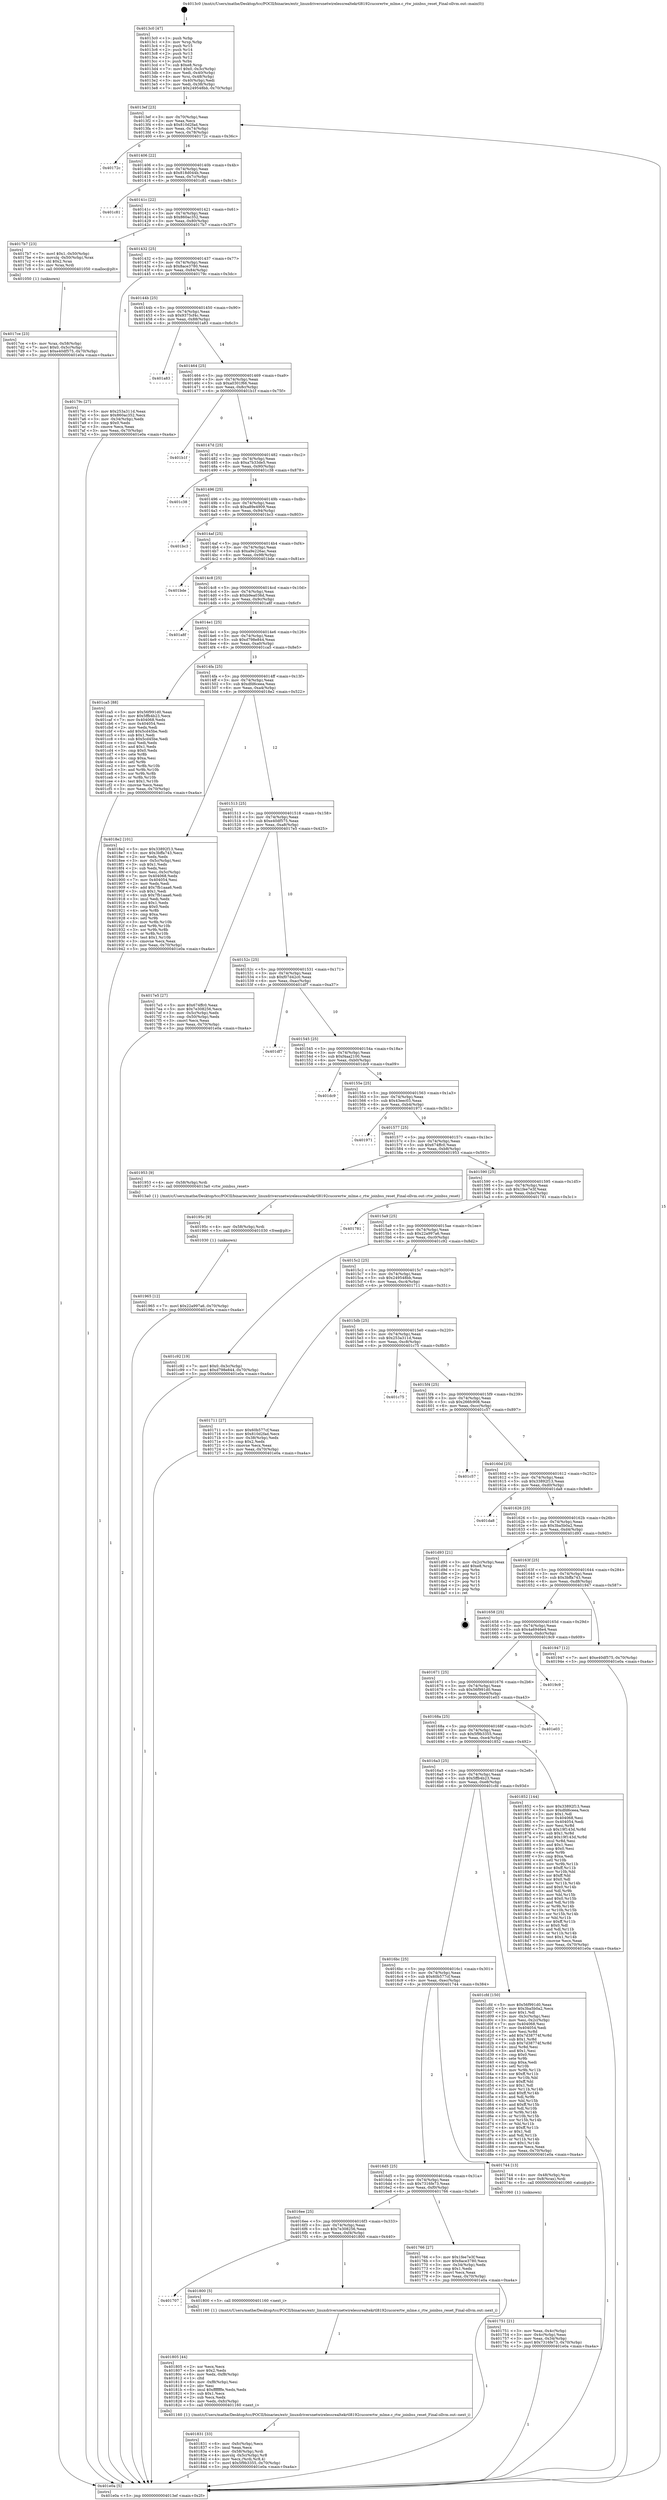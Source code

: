 digraph "0x4013c0" {
  label = "0x4013c0 (/mnt/c/Users/mathe/Desktop/tcc/POCII/binaries/extr_linuxdriversnetwirelessrealtekrtl8192cucorertw_mlme.c_rtw_joinbss_reset_Final-ollvm.out::main(0))"
  labelloc = "t"
  node[shape=record]

  Entry [label="",width=0.3,height=0.3,shape=circle,fillcolor=black,style=filled]
  "0x4013ef" [label="{
     0x4013ef [23]\l
     | [instrs]\l
     &nbsp;&nbsp;0x4013ef \<+3\>: mov -0x70(%rbp),%eax\l
     &nbsp;&nbsp;0x4013f2 \<+2\>: mov %eax,%ecx\l
     &nbsp;&nbsp;0x4013f4 \<+6\>: sub $0x810d2fad,%ecx\l
     &nbsp;&nbsp;0x4013fa \<+3\>: mov %eax,-0x74(%rbp)\l
     &nbsp;&nbsp;0x4013fd \<+3\>: mov %ecx,-0x78(%rbp)\l
     &nbsp;&nbsp;0x401400 \<+6\>: je 000000000040172c \<main+0x36c\>\l
  }"]
  "0x40172c" [label="{
     0x40172c\l
  }", style=dashed]
  "0x401406" [label="{
     0x401406 [22]\l
     | [instrs]\l
     &nbsp;&nbsp;0x401406 \<+5\>: jmp 000000000040140b \<main+0x4b\>\l
     &nbsp;&nbsp;0x40140b \<+3\>: mov -0x74(%rbp),%eax\l
     &nbsp;&nbsp;0x40140e \<+5\>: sub $0x818d044b,%eax\l
     &nbsp;&nbsp;0x401413 \<+3\>: mov %eax,-0x7c(%rbp)\l
     &nbsp;&nbsp;0x401416 \<+6\>: je 0000000000401c81 \<main+0x8c1\>\l
  }"]
  Exit [label="",width=0.3,height=0.3,shape=circle,fillcolor=black,style=filled,peripheries=2]
  "0x401c81" [label="{
     0x401c81\l
  }", style=dashed]
  "0x40141c" [label="{
     0x40141c [22]\l
     | [instrs]\l
     &nbsp;&nbsp;0x40141c \<+5\>: jmp 0000000000401421 \<main+0x61\>\l
     &nbsp;&nbsp;0x401421 \<+3\>: mov -0x74(%rbp),%eax\l
     &nbsp;&nbsp;0x401424 \<+5\>: sub $0x860ac352,%eax\l
     &nbsp;&nbsp;0x401429 \<+3\>: mov %eax,-0x80(%rbp)\l
     &nbsp;&nbsp;0x40142c \<+6\>: je 00000000004017b7 \<main+0x3f7\>\l
  }"]
  "0x401965" [label="{
     0x401965 [12]\l
     | [instrs]\l
     &nbsp;&nbsp;0x401965 \<+7\>: movl $0x22a997a6,-0x70(%rbp)\l
     &nbsp;&nbsp;0x40196c \<+5\>: jmp 0000000000401e0a \<main+0xa4a\>\l
  }"]
  "0x4017b7" [label="{
     0x4017b7 [23]\l
     | [instrs]\l
     &nbsp;&nbsp;0x4017b7 \<+7\>: movl $0x1,-0x50(%rbp)\l
     &nbsp;&nbsp;0x4017be \<+4\>: movslq -0x50(%rbp),%rax\l
     &nbsp;&nbsp;0x4017c2 \<+4\>: shl $0x2,%rax\l
     &nbsp;&nbsp;0x4017c6 \<+3\>: mov %rax,%rdi\l
     &nbsp;&nbsp;0x4017c9 \<+5\>: call 0000000000401050 \<malloc@plt\>\l
     | [calls]\l
     &nbsp;&nbsp;0x401050 \{1\} (unknown)\l
  }"]
  "0x401432" [label="{
     0x401432 [25]\l
     | [instrs]\l
     &nbsp;&nbsp;0x401432 \<+5\>: jmp 0000000000401437 \<main+0x77\>\l
     &nbsp;&nbsp;0x401437 \<+3\>: mov -0x74(%rbp),%eax\l
     &nbsp;&nbsp;0x40143a \<+5\>: sub $0x8ace3780,%eax\l
     &nbsp;&nbsp;0x40143f \<+6\>: mov %eax,-0x84(%rbp)\l
     &nbsp;&nbsp;0x401445 \<+6\>: je 000000000040179c \<main+0x3dc\>\l
  }"]
  "0x40195c" [label="{
     0x40195c [9]\l
     | [instrs]\l
     &nbsp;&nbsp;0x40195c \<+4\>: mov -0x58(%rbp),%rdi\l
     &nbsp;&nbsp;0x401960 \<+5\>: call 0000000000401030 \<free@plt\>\l
     | [calls]\l
     &nbsp;&nbsp;0x401030 \{1\} (unknown)\l
  }"]
  "0x40179c" [label="{
     0x40179c [27]\l
     | [instrs]\l
     &nbsp;&nbsp;0x40179c \<+5\>: mov $0x253a311d,%eax\l
     &nbsp;&nbsp;0x4017a1 \<+5\>: mov $0x860ac352,%ecx\l
     &nbsp;&nbsp;0x4017a6 \<+3\>: mov -0x34(%rbp),%edx\l
     &nbsp;&nbsp;0x4017a9 \<+3\>: cmp $0x0,%edx\l
     &nbsp;&nbsp;0x4017ac \<+3\>: cmove %ecx,%eax\l
     &nbsp;&nbsp;0x4017af \<+3\>: mov %eax,-0x70(%rbp)\l
     &nbsp;&nbsp;0x4017b2 \<+5\>: jmp 0000000000401e0a \<main+0xa4a\>\l
  }"]
  "0x40144b" [label="{
     0x40144b [25]\l
     | [instrs]\l
     &nbsp;&nbsp;0x40144b \<+5\>: jmp 0000000000401450 \<main+0x90\>\l
     &nbsp;&nbsp;0x401450 \<+3\>: mov -0x74(%rbp),%eax\l
     &nbsp;&nbsp;0x401453 \<+5\>: sub $0x9375cf4c,%eax\l
     &nbsp;&nbsp;0x401458 \<+6\>: mov %eax,-0x88(%rbp)\l
     &nbsp;&nbsp;0x40145e \<+6\>: je 0000000000401a83 \<main+0x6c3\>\l
  }"]
  "0x401831" [label="{
     0x401831 [33]\l
     | [instrs]\l
     &nbsp;&nbsp;0x401831 \<+6\>: mov -0xfc(%rbp),%ecx\l
     &nbsp;&nbsp;0x401837 \<+3\>: imul %eax,%ecx\l
     &nbsp;&nbsp;0x40183a \<+4\>: mov -0x58(%rbp),%rdi\l
     &nbsp;&nbsp;0x40183e \<+4\>: movslq -0x5c(%rbp),%r8\l
     &nbsp;&nbsp;0x401842 \<+4\>: mov %ecx,(%rdi,%r8,4)\l
     &nbsp;&nbsp;0x401846 \<+7\>: movl $0x5f9b3355,-0x70(%rbp)\l
     &nbsp;&nbsp;0x40184d \<+5\>: jmp 0000000000401e0a \<main+0xa4a\>\l
  }"]
  "0x401a83" [label="{
     0x401a83\l
  }", style=dashed]
  "0x401464" [label="{
     0x401464 [25]\l
     | [instrs]\l
     &nbsp;&nbsp;0x401464 \<+5\>: jmp 0000000000401469 \<main+0xa9\>\l
     &nbsp;&nbsp;0x401469 \<+3\>: mov -0x74(%rbp),%eax\l
     &nbsp;&nbsp;0x40146c \<+5\>: sub $0xa0301f66,%eax\l
     &nbsp;&nbsp;0x401471 \<+6\>: mov %eax,-0x8c(%rbp)\l
     &nbsp;&nbsp;0x401477 \<+6\>: je 0000000000401b1f \<main+0x75f\>\l
  }"]
  "0x401805" [label="{
     0x401805 [44]\l
     | [instrs]\l
     &nbsp;&nbsp;0x401805 \<+2\>: xor %ecx,%ecx\l
     &nbsp;&nbsp;0x401807 \<+5\>: mov $0x2,%edx\l
     &nbsp;&nbsp;0x40180c \<+6\>: mov %edx,-0xf8(%rbp)\l
     &nbsp;&nbsp;0x401812 \<+1\>: cltd\l
     &nbsp;&nbsp;0x401813 \<+6\>: mov -0xf8(%rbp),%esi\l
     &nbsp;&nbsp;0x401819 \<+2\>: idiv %esi\l
     &nbsp;&nbsp;0x40181b \<+6\>: imul $0xfffffffe,%edx,%edx\l
     &nbsp;&nbsp;0x401821 \<+3\>: sub $0x1,%ecx\l
     &nbsp;&nbsp;0x401824 \<+2\>: sub %ecx,%edx\l
     &nbsp;&nbsp;0x401826 \<+6\>: mov %edx,-0xfc(%rbp)\l
     &nbsp;&nbsp;0x40182c \<+5\>: call 0000000000401160 \<next_i\>\l
     | [calls]\l
     &nbsp;&nbsp;0x401160 \{1\} (/mnt/c/Users/mathe/Desktop/tcc/POCII/binaries/extr_linuxdriversnetwirelessrealtekrtl8192cucorertw_mlme.c_rtw_joinbss_reset_Final-ollvm.out::next_i)\l
  }"]
  "0x401b1f" [label="{
     0x401b1f\l
  }", style=dashed]
  "0x40147d" [label="{
     0x40147d [25]\l
     | [instrs]\l
     &nbsp;&nbsp;0x40147d \<+5\>: jmp 0000000000401482 \<main+0xc2\>\l
     &nbsp;&nbsp;0x401482 \<+3\>: mov -0x74(%rbp),%eax\l
     &nbsp;&nbsp;0x401485 \<+5\>: sub $0xa7b33de5,%eax\l
     &nbsp;&nbsp;0x40148a \<+6\>: mov %eax,-0x90(%rbp)\l
     &nbsp;&nbsp;0x401490 \<+6\>: je 0000000000401c38 \<main+0x878\>\l
  }"]
  "0x401707" [label="{
     0x401707\l
  }", style=dashed]
  "0x401c38" [label="{
     0x401c38\l
  }", style=dashed]
  "0x401496" [label="{
     0x401496 [25]\l
     | [instrs]\l
     &nbsp;&nbsp;0x401496 \<+5\>: jmp 000000000040149b \<main+0xdb\>\l
     &nbsp;&nbsp;0x40149b \<+3\>: mov -0x74(%rbp),%eax\l
     &nbsp;&nbsp;0x40149e \<+5\>: sub $0xa89e4909,%eax\l
     &nbsp;&nbsp;0x4014a3 \<+6\>: mov %eax,-0x94(%rbp)\l
     &nbsp;&nbsp;0x4014a9 \<+6\>: je 0000000000401bc3 \<main+0x803\>\l
  }"]
  "0x401800" [label="{
     0x401800 [5]\l
     | [instrs]\l
     &nbsp;&nbsp;0x401800 \<+5\>: call 0000000000401160 \<next_i\>\l
     | [calls]\l
     &nbsp;&nbsp;0x401160 \{1\} (/mnt/c/Users/mathe/Desktop/tcc/POCII/binaries/extr_linuxdriversnetwirelessrealtekrtl8192cucorertw_mlme.c_rtw_joinbss_reset_Final-ollvm.out::next_i)\l
  }"]
  "0x401bc3" [label="{
     0x401bc3\l
  }", style=dashed]
  "0x4014af" [label="{
     0x4014af [25]\l
     | [instrs]\l
     &nbsp;&nbsp;0x4014af \<+5\>: jmp 00000000004014b4 \<main+0xf4\>\l
     &nbsp;&nbsp;0x4014b4 \<+3\>: mov -0x74(%rbp),%eax\l
     &nbsp;&nbsp;0x4014b7 \<+5\>: sub $0xa9e226ac,%eax\l
     &nbsp;&nbsp;0x4014bc \<+6\>: mov %eax,-0x98(%rbp)\l
     &nbsp;&nbsp;0x4014c2 \<+6\>: je 0000000000401bde \<main+0x81e\>\l
  }"]
  "0x4017ce" [label="{
     0x4017ce [23]\l
     | [instrs]\l
     &nbsp;&nbsp;0x4017ce \<+4\>: mov %rax,-0x58(%rbp)\l
     &nbsp;&nbsp;0x4017d2 \<+7\>: movl $0x0,-0x5c(%rbp)\l
     &nbsp;&nbsp;0x4017d9 \<+7\>: movl $0xe40df575,-0x70(%rbp)\l
     &nbsp;&nbsp;0x4017e0 \<+5\>: jmp 0000000000401e0a \<main+0xa4a\>\l
  }"]
  "0x401bde" [label="{
     0x401bde\l
  }", style=dashed]
  "0x4014c8" [label="{
     0x4014c8 [25]\l
     | [instrs]\l
     &nbsp;&nbsp;0x4014c8 \<+5\>: jmp 00000000004014cd \<main+0x10d\>\l
     &nbsp;&nbsp;0x4014cd \<+3\>: mov -0x74(%rbp),%eax\l
     &nbsp;&nbsp;0x4014d0 \<+5\>: sub $0xb9ea036d,%eax\l
     &nbsp;&nbsp;0x4014d5 \<+6\>: mov %eax,-0x9c(%rbp)\l
     &nbsp;&nbsp;0x4014db \<+6\>: je 0000000000401a8f \<main+0x6cf\>\l
  }"]
  "0x4016ee" [label="{
     0x4016ee [25]\l
     | [instrs]\l
     &nbsp;&nbsp;0x4016ee \<+5\>: jmp 00000000004016f3 \<main+0x333\>\l
     &nbsp;&nbsp;0x4016f3 \<+3\>: mov -0x74(%rbp),%eax\l
     &nbsp;&nbsp;0x4016f6 \<+5\>: sub $0x7e308256,%eax\l
     &nbsp;&nbsp;0x4016fb \<+6\>: mov %eax,-0xf4(%rbp)\l
     &nbsp;&nbsp;0x401701 \<+6\>: je 0000000000401800 \<main+0x440\>\l
  }"]
  "0x401a8f" [label="{
     0x401a8f\l
  }", style=dashed]
  "0x4014e1" [label="{
     0x4014e1 [25]\l
     | [instrs]\l
     &nbsp;&nbsp;0x4014e1 \<+5\>: jmp 00000000004014e6 \<main+0x126\>\l
     &nbsp;&nbsp;0x4014e6 \<+3\>: mov -0x74(%rbp),%eax\l
     &nbsp;&nbsp;0x4014e9 \<+5\>: sub $0xd798e844,%eax\l
     &nbsp;&nbsp;0x4014ee \<+6\>: mov %eax,-0xa0(%rbp)\l
     &nbsp;&nbsp;0x4014f4 \<+6\>: je 0000000000401ca5 \<main+0x8e5\>\l
  }"]
  "0x401766" [label="{
     0x401766 [27]\l
     | [instrs]\l
     &nbsp;&nbsp;0x401766 \<+5\>: mov $0x1fee7e3f,%eax\l
     &nbsp;&nbsp;0x40176b \<+5\>: mov $0x8ace3780,%ecx\l
     &nbsp;&nbsp;0x401770 \<+3\>: mov -0x34(%rbp),%edx\l
     &nbsp;&nbsp;0x401773 \<+3\>: cmp $0x1,%edx\l
     &nbsp;&nbsp;0x401776 \<+3\>: cmovl %ecx,%eax\l
     &nbsp;&nbsp;0x401779 \<+3\>: mov %eax,-0x70(%rbp)\l
     &nbsp;&nbsp;0x40177c \<+5\>: jmp 0000000000401e0a \<main+0xa4a\>\l
  }"]
  "0x401ca5" [label="{
     0x401ca5 [88]\l
     | [instrs]\l
     &nbsp;&nbsp;0x401ca5 \<+5\>: mov $0x56f991d0,%eax\l
     &nbsp;&nbsp;0x401caa \<+5\>: mov $0x5ffb4b23,%ecx\l
     &nbsp;&nbsp;0x401caf \<+7\>: mov 0x404068,%edx\l
     &nbsp;&nbsp;0x401cb6 \<+7\>: mov 0x404054,%esi\l
     &nbsp;&nbsp;0x401cbd \<+2\>: mov %edx,%edi\l
     &nbsp;&nbsp;0x401cbf \<+6\>: add $0x5cd45be,%edi\l
     &nbsp;&nbsp;0x401cc5 \<+3\>: sub $0x1,%edi\l
     &nbsp;&nbsp;0x401cc8 \<+6\>: sub $0x5cd45be,%edi\l
     &nbsp;&nbsp;0x401cce \<+3\>: imul %edi,%edx\l
     &nbsp;&nbsp;0x401cd1 \<+3\>: and $0x1,%edx\l
     &nbsp;&nbsp;0x401cd4 \<+3\>: cmp $0x0,%edx\l
     &nbsp;&nbsp;0x401cd7 \<+4\>: sete %r8b\l
     &nbsp;&nbsp;0x401cdb \<+3\>: cmp $0xa,%esi\l
     &nbsp;&nbsp;0x401cde \<+4\>: setl %r9b\l
     &nbsp;&nbsp;0x401ce2 \<+3\>: mov %r8b,%r10b\l
     &nbsp;&nbsp;0x401ce5 \<+3\>: and %r9b,%r10b\l
     &nbsp;&nbsp;0x401ce8 \<+3\>: xor %r9b,%r8b\l
     &nbsp;&nbsp;0x401ceb \<+3\>: or %r8b,%r10b\l
     &nbsp;&nbsp;0x401cee \<+4\>: test $0x1,%r10b\l
     &nbsp;&nbsp;0x401cf2 \<+3\>: cmovne %ecx,%eax\l
     &nbsp;&nbsp;0x401cf5 \<+3\>: mov %eax,-0x70(%rbp)\l
     &nbsp;&nbsp;0x401cf8 \<+5\>: jmp 0000000000401e0a \<main+0xa4a\>\l
  }"]
  "0x4014fa" [label="{
     0x4014fa [25]\l
     | [instrs]\l
     &nbsp;&nbsp;0x4014fa \<+5\>: jmp 00000000004014ff \<main+0x13f\>\l
     &nbsp;&nbsp;0x4014ff \<+3\>: mov -0x74(%rbp),%eax\l
     &nbsp;&nbsp;0x401502 \<+5\>: sub $0xdfd6ceea,%eax\l
     &nbsp;&nbsp;0x401507 \<+6\>: mov %eax,-0xa4(%rbp)\l
     &nbsp;&nbsp;0x40150d \<+6\>: je 00000000004018e2 \<main+0x522\>\l
  }"]
  "0x401751" [label="{
     0x401751 [21]\l
     | [instrs]\l
     &nbsp;&nbsp;0x401751 \<+3\>: mov %eax,-0x4c(%rbp)\l
     &nbsp;&nbsp;0x401754 \<+3\>: mov -0x4c(%rbp),%eax\l
     &nbsp;&nbsp;0x401757 \<+3\>: mov %eax,-0x34(%rbp)\l
     &nbsp;&nbsp;0x40175a \<+7\>: movl $0x7316fe73,-0x70(%rbp)\l
     &nbsp;&nbsp;0x401761 \<+5\>: jmp 0000000000401e0a \<main+0xa4a\>\l
  }"]
  "0x4018e2" [label="{
     0x4018e2 [101]\l
     | [instrs]\l
     &nbsp;&nbsp;0x4018e2 \<+5\>: mov $0x33892f13,%eax\l
     &nbsp;&nbsp;0x4018e7 \<+5\>: mov $0x3bffa743,%ecx\l
     &nbsp;&nbsp;0x4018ec \<+2\>: xor %edx,%edx\l
     &nbsp;&nbsp;0x4018ee \<+3\>: mov -0x5c(%rbp),%esi\l
     &nbsp;&nbsp;0x4018f1 \<+3\>: sub $0x1,%edx\l
     &nbsp;&nbsp;0x4018f4 \<+2\>: sub %edx,%esi\l
     &nbsp;&nbsp;0x4018f6 \<+3\>: mov %esi,-0x5c(%rbp)\l
     &nbsp;&nbsp;0x4018f9 \<+7\>: mov 0x404068,%edx\l
     &nbsp;&nbsp;0x401900 \<+7\>: mov 0x404054,%esi\l
     &nbsp;&nbsp;0x401907 \<+2\>: mov %edx,%edi\l
     &nbsp;&nbsp;0x401909 \<+6\>: add $0x7fb1aaa6,%edi\l
     &nbsp;&nbsp;0x40190f \<+3\>: sub $0x1,%edi\l
     &nbsp;&nbsp;0x401912 \<+6\>: sub $0x7fb1aaa6,%edi\l
     &nbsp;&nbsp;0x401918 \<+3\>: imul %edi,%edx\l
     &nbsp;&nbsp;0x40191b \<+3\>: and $0x1,%edx\l
     &nbsp;&nbsp;0x40191e \<+3\>: cmp $0x0,%edx\l
     &nbsp;&nbsp;0x401921 \<+4\>: sete %r8b\l
     &nbsp;&nbsp;0x401925 \<+3\>: cmp $0xa,%esi\l
     &nbsp;&nbsp;0x401928 \<+4\>: setl %r9b\l
     &nbsp;&nbsp;0x40192c \<+3\>: mov %r8b,%r10b\l
     &nbsp;&nbsp;0x40192f \<+3\>: and %r9b,%r10b\l
     &nbsp;&nbsp;0x401932 \<+3\>: xor %r9b,%r8b\l
     &nbsp;&nbsp;0x401935 \<+3\>: or %r8b,%r10b\l
     &nbsp;&nbsp;0x401938 \<+4\>: test $0x1,%r10b\l
     &nbsp;&nbsp;0x40193c \<+3\>: cmovne %ecx,%eax\l
     &nbsp;&nbsp;0x40193f \<+3\>: mov %eax,-0x70(%rbp)\l
     &nbsp;&nbsp;0x401942 \<+5\>: jmp 0000000000401e0a \<main+0xa4a\>\l
  }"]
  "0x401513" [label="{
     0x401513 [25]\l
     | [instrs]\l
     &nbsp;&nbsp;0x401513 \<+5\>: jmp 0000000000401518 \<main+0x158\>\l
     &nbsp;&nbsp;0x401518 \<+3\>: mov -0x74(%rbp),%eax\l
     &nbsp;&nbsp;0x40151b \<+5\>: sub $0xe40df575,%eax\l
     &nbsp;&nbsp;0x401520 \<+6\>: mov %eax,-0xa8(%rbp)\l
     &nbsp;&nbsp;0x401526 \<+6\>: je 00000000004017e5 \<main+0x425\>\l
  }"]
  "0x4016d5" [label="{
     0x4016d5 [25]\l
     | [instrs]\l
     &nbsp;&nbsp;0x4016d5 \<+5\>: jmp 00000000004016da \<main+0x31a\>\l
     &nbsp;&nbsp;0x4016da \<+3\>: mov -0x74(%rbp),%eax\l
     &nbsp;&nbsp;0x4016dd \<+5\>: sub $0x7316fe73,%eax\l
     &nbsp;&nbsp;0x4016e2 \<+6\>: mov %eax,-0xf0(%rbp)\l
     &nbsp;&nbsp;0x4016e8 \<+6\>: je 0000000000401766 \<main+0x3a6\>\l
  }"]
  "0x4017e5" [label="{
     0x4017e5 [27]\l
     | [instrs]\l
     &nbsp;&nbsp;0x4017e5 \<+5\>: mov $0x674ffc0,%eax\l
     &nbsp;&nbsp;0x4017ea \<+5\>: mov $0x7e308256,%ecx\l
     &nbsp;&nbsp;0x4017ef \<+3\>: mov -0x5c(%rbp),%edx\l
     &nbsp;&nbsp;0x4017f2 \<+3\>: cmp -0x50(%rbp),%edx\l
     &nbsp;&nbsp;0x4017f5 \<+3\>: cmovl %ecx,%eax\l
     &nbsp;&nbsp;0x4017f8 \<+3\>: mov %eax,-0x70(%rbp)\l
     &nbsp;&nbsp;0x4017fb \<+5\>: jmp 0000000000401e0a \<main+0xa4a\>\l
  }"]
  "0x40152c" [label="{
     0x40152c [25]\l
     | [instrs]\l
     &nbsp;&nbsp;0x40152c \<+5\>: jmp 0000000000401531 \<main+0x171\>\l
     &nbsp;&nbsp;0x401531 \<+3\>: mov -0x74(%rbp),%eax\l
     &nbsp;&nbsp;0x401534 \<+5\>: sub $0xf07d42c0,%eax\l
     &nbsp;&nbsp;0x401539 \<+6\>: mov %eax,-0xac(%rbp)\l
     &nbsp;&nbsp;0x40153f \<+6\>: je 0000000000401df7 \<main+0xa37\>\l
  }"]
  "0x401744" [label="{
     0x401744 [13]\l
     | [instrs]\l
     &nbsp;&nbsp;0x401744 \<+4\>: mov -0x48(%rbp),%rax\l
     &nbsp;&nbsp;0x401748 \<+4\>: mov 0x8(%rax),%rdi\l
     &nbsp;&nbsp;0x40174c \<+5\>: call 0000000000401060 \<atoi@plt\>\l
     | [calls]\l
     &nbsp;&nbsp;0x401060 \{1\} (unknown)\l
  }"]
  "0x401df7" [label="{
     0x401df7\l
  }", style=dashed]
  "0x401545" [label="{
     0x401545 [25]\l
     | [instrs]\l
     &nbsp;&nbsp;0x401545 \<+5\>: jmp 000000000040154a \<main+0x18a\>\l
     &nbsp;&nbsp;0x40154a \<+3\>: mov -0x74(%rbp),%eax\l
     &nbsp;&nbsp;0x40154d \<+5\>: sub $0xf4aa2100,%eax\l
     &nbsp;&nbsp;0x401552 \<+6\>: mov %eax,-0xb0(%rbp)\l
     &nbsp;&nbsp;0x401558 \<+6\>: je 0000000000401dc9 \<main+0xa09\>\l
  }"]
  "0x4016bc" [label="{
     0x4016bc [25]\l
     | [instrs]\l
     &nbsp;&nbsp;0x4016bc \<+5\>: jmp 00000000004016c1 \<main+0x301\>\l
     &nbsp;&nbsp;0x4016c1 \<+3\>: mov -0x74(%rbp),%eax\l
     &nbsp;&nbsp;0x4016c4 \<+5\>: sub $0x60b577cf,%eax\l
     &nbsp;&nbsp;0x4016c9 \<+6\>: mov %eax,-0xec(%rbp)\l
     &nbsp;&nbsp;0x4016cf \<+6\>: je 0000000000401744 \<main+0x384\>\l
  }"]
  "0x401dc9" [label="{
     0x401dc9\l
  }", style=dashed]
  "0x40155e" [label="{
     0x40155e [25]\l
     | [instrs]\l
     &nbsp;&nbsp;0x40155e \<+5\>: jmp 0000000000401563 \<main+0x1a3\>\l
     &nbsp;&nbsp;0x401563 \<+3\>: mov -0x74(%rbp),%eax\l
     &nbsp;&nbsp;0x401566 \<+5\>: sub $0x43eec03,%eax\l
     &nbsp;&nbsp;0x40156b \<+6\>: mov %eax,-0xb4(%rbp)\l
     &nbsp;&nbsp;0x401571 \<+6\>: je 0000000000401971 \<main+0x5b1\>\l
  }"]
  "0x401cfd" [label="{
     0x401cfd [150]\l
     | [instrs]\l
     &nbsp;&nbsp;0x401cfd \<+5\>: mov $0x56f991d0,%eax\l
     &nbsp;&nbsp;0x401d02 \<+5\>: mov $0x3ba5b0a2,%ecx\l
     &nbsp;&nbsp;0x401d07 \<+2\>: mov $0x1,%dl\l
     &nbsp;&nbsp;0x401d09 \<+3\>: mov -0x3c(%rbp),%esi\l
     &nbsp;&nbsp;0x401d0c \<+3\>: mov %esi,-0x2c(%rbp)\l
     &nbsp;&nbsp;0x401d0f \<+7\>: mov 0x404068,%esi\l
     &nbsp;&nbsp;0x401d16 \<+7\>: mov 0x404054,%edi\l
     &nbsp;&nbsp;0x401d1d \<+3\>: mov %esi,%r8d\l
     &nbsp;&nbsp;0x401d20 \<+7\>: add $0x7d38774f,%r8d\l
     &nbsp;&nbsp;0x401d27 \<+4\>: sub $0x1,%r8d\l
     &nbsp;&nbsp;0x401d2b \<+7\>: sub $0x7d38774f,%r8d\l
     &nbsp;&nbsp;0x401d32 \<+4\>: imul %r8d,%esi\l
     &nbsp;&nbsp;0x401d36 \<+3\>: and $0x1,%esi\l
     &nbsp;&nbsp;0x401d39 \<+3\>: cmp $0x0,%esi\l
     &nbsp;&nbsp;0x401d3c \<+4\>: sete %r9b\l
     &nbsp;&nbsp;0x401d40 \<+3\>: cmp $0xa,%edi\l
     &nbsp;&nbsp;0x401d43 \<+4\>: setl %r10b\l
     &nbsp;&nbsp;0x401d47 \<+3\>: mov %r9b,%r11b\l
     &nbsp;&nbsp;0x401d4a \<+4\>: xor $0xff,%r11b\l
     &nbsp;&nbsp;0x401d4e \<+3\>: mov %r10b,%bl\l
     &nbsp;&nbsp;0x401d51 \<+3\>: xor $0xff,%bl\l
     &nbsp;&nbsp;0x401d54 \<+3\>: xor $0x1,%dl\l
     &nbsp;&nbsp;0x401d57 \<+3\>: mov %r11b,%r14b\l
     &nbsp;&nbsp;0x401d5a \<+4\>: and $0xff,%r14b\l
     &nbsp;&nbsp;0x401d5e \<+3\>: and %dl,%r9b\l
     &nbsp;&nbsp;0x401d61 \<+3\>: mov %bl,%r15b\l
     &nbsp;&nbsp;0x401d64 \<+4\>: and $0xff,%r15b\l
     &nbsp;&nbsp;0x401d68 \<+3\>: and %dl,%r10b\l
     &nbsp;&nbsp;0x401d6b \<+3\>: or %r9b,%r14b\l
     &nbsp;&nbsp;0x401d6e \<+3\>: or %r10b,%r15b\l
     &nbsp;&nbsp;0x401d71 \<+3\>: xor %r15b,%r14b\l
     &nbsp;&nbsp;0x401d74 \<+3\>: or %bl,%r11b\l
     &nbsp;&nbsp;0x401d77 \<+4\>: xor $0xff,%r11b\l
     &nbsp;&nbsp;0x401d7b \<+3\>: or $0x1,%dl\l
     &nbsp;&nbsp;0x401d7e \<+3\>: and %dl,%r11b\l
     &nbsp;&nbsp;0x401d81 \<+3\>: or %r11b,%r14b\l
     &nbsp;&nbsp;0x401d84 \<+4\>: test $0x1,%r14b\l
     &nbsp;&nbsp;0x401d88 \<+3\>: cmovne %ecx,%eax\l
     &nbsp;&nbsp;0x401d8b \<+3\>: mov %eax,-0x70(%rbp)\l
     &nbsp;&nbsp;0x401d8e \<+5\>: jmp 0000000000401e0a \<main+0xa4a\>\l
  }"]
  "0x401971" [label="{
     0x401971\l
  }", style=dashed]
  "0x401577" [label="{
     0x401577 [25]\l
     | [instrs]\l
     &nbsp;&nbsp;0x401577 \<+5\>: jmp 000000000040157c \<main+0x1bc\>\l
     &nbsp;&nbsp;0x40157c \<+3\>: mov -0x74(%rbp),%eax\l
     &nbsp;&nbsp;0x40157f \<+5\>: sub $0x674ffc0,%eax\l
     &nbsp;&nbsp;0x401584 \<+6\>: mov %eax,-0xb8(%rbp)\l
     &nbsp;&nbsp;0x40158a \<+6\>: je 0000000000401953 \<main+0x593\>\l
  }"]
  "0x4016a3" [label="{
     0x4016a3 [25]\l
     | [instrs]\l
     &nbsp;&nbsp;0x4016a3 \<+5\>: jmp 00000000004016a8 \<main+0x2e8\>\l
     &nbsp;&nbsp;0x4016a8 \<+3\>: mov -0x74(%rbp),%eax\l
     &nbsp;&nbsp;0x4016ab \<+5\>: sub $0x5ffb4b23,%eax\l
     &nbsp;&nbsp;0x4016b0 \<+6\>: mov %eax,-0xe8(%rbp)\l
     &nbsp;&nbsp;0x4016b6 \<+6\>: je 0000000000401cfd \<main+0x93d\>\l
  }"]
  "0x401953" [label="{
     0x401953 [9]\l
     | [instrs]\l
     &nbsp;&nbsp;0x401953 \<+4\>: mov -0x58(%rbp),%rdi\l
     &nbsp;&nbsp;0x401957 \<+5\>: call 00000000004013a0 \<rtw_joinbss_reset\>\l
     | [calls]\l
     &nbsp;&nbsp;0x4013a0 \{1\} (/mnt/c/Users/mathe/Desktop/tcc/POCII/binaries/extr_linuxdriversnetwirelessrealtekrtl8192cucorertw_mlme.c_rtw_joinbss_reset_Final-ollvm.out::rtw_joinbss_reset)\l
  }"]
  "0x401590" [label="{
     0x401590 [25]\l
     | [instrs]\l
     &nbsp;&nbsp;0x401590 \<+5\>: jmp 0000000000401595 \<main+0x1d5\>\l
     &nbsp;&nbsp;0x401595 \<+3\>: mov -0x74(%rbp),%eax\l
     &nbsp;&nbsp;0x401598 \<+5\>: sub $0x1fee7e3f,%eax\l
     &nbsp;&nbsp;0x40159d \<+6\>: mov %eax,-0xbc(%rbp)\l
     &nbsp;&nbsp;0x4015a3 \<+6\>: je 0000000000401781 \<main+0x3c1\>\l
  }"]
  "0x401852" [label="{
     0x401852 [144]\l
     | [instrs]\l
     &nbsp;&nbsp;0x401852 \<+5\>: mov $0x33892f13,%eax\l
     &nbsp;&nbsp;0x401857 \<+5\>: mov $0xdfd6ceea,%ecx\l
     &nbsp;&nbsp;0x40185c \<+2\>: mov $0x1,%dl\l
     &nbsp;&nbsp;0x40185e \<+7\>: mov 0x404068,%esi\l
     &nbsp;&nbsp;0x401865 \<+7\>: mov 0x404054,%edi\l
     &nbsp;&nbsp;0x40186c \<+3\>: mov %esi,%r8d\l
     &nbsp;&nbsp;0x40186f \<+7\>: sub $0x19f143d,%r8d\l
     &nbsp;&nbsp;0x401876 \<+4\>: sub $0x1,%r8d\l
     &nbsp;&nbsp;0x40187a \<+7\>: add $0x19f143d,%r8d\l
     &nbsp;&nbsp;0x401881 \<+4\>: imul %r8d,%esi\l
     &nbsp;&nbsp;0x401885 \<+3\>: and $0x1,%esi\l
     &nbsp;&nbsp;0x401888 \<+3\>: cmp $0x0,%esi\l
     &nbsp;&nbsp;0x40188b \<+4\>: sete %r9b\l
     &nbsp;&nbsp;0x40188f \<+3\>: cmp $0xa,%edi\l
     &nbsp;&nbsp;0x401892 \<+4\>: setl %r10b\l
     &nbsp;&nbsp;0x401896 \<+3\>: mov %r9b,%r11b\l
     &nbsp;&nbsp;0x401899 \<+4\>: xor $0xff,%r11b\l
     &nbsp;&nbsp;0x40189d \<+3\>: mov %r10b,%bl\l
     &nbsp;&nbsp;0x4018a0 \<+3\>: xor $0xff,%bl\l
     &nbsp;&nbsp;0x4018a3 \<+3\>: xor $0x0,%dl\l
     &nbsp;&nbsp;0x4018a6 \<+3\>: mov %r11b,%r14b\l
     &nbsp;&nbsp;0x4018a9 \<+4\>: and $0x0,%r14b\l
     &nbsp;&nbsp;0x4018ad \<+3\>: and %dl,%r9b\l
     &nbsp;&nbsp;0x4018b0 \<+3\>: mov %bl,%r15b\l
     &nbsp;&nbsp;0x4018b3 \<+4\>: and $0x0,%r15b\l
     &nbsp;&nbsp;0x4018b7 \<+3\>: and %dl,%r10b\l
     &nbsp;&nbsp;0x4018ba \<+3\>: or %r9b,%r14b\l
     &nbsp;&nbsp;0x4018bd \<+3\>: or %r10b,%r15b\l
     &nbsp;&nbsp;0x4018c0 \<+3\>: xor %r15b,%r14b\l
     &nbsp;&nbsp;0x4018c3 \<+3\>: or %bl,%r11b\l
     &nbsp;&nbsp;0x4018c6 \<+4\>: xor $0xff,%r11b\l
     &nbsp;&nbsp;0x4018ca \<+3\>: or $0x0,%dl\l
     &nbsp;&nbsp;0x4018cd \<+3\>: and %dl,%r11b\l
     &nbsp;&nbsp;0x4018d0 \<+3\>: or %r11b,%r14b\l
     &nbsp;&nbsp;0x4018d3 \<+4\>: test $0x1,%r14b\l
     &nbsp;&nbsp;0x4018d7 \<+3\>: cmovne %ecx,%eax\l
     &nbsp;&nbsp;0x4018da \<+3\>: mov %eax,-0x70(%rbp)\l
     &nbsp;&nbsp;0x4018dd \<+5\>: jmp 0000000000401e0a \<main+0xa4a\>\l
  }"]
  "0x401781" [label="{
     0x401781\l
  }", style=dashed]
  "0x4015a9" [label="{
     0x4015a9 [25]\l
     | [instrs]\l
     &nbsp;&nbsp;0x4015a9 \<+5\>: jmp 00000000004015ae \<main+0x1ee\>\l
     &nbsp;&nbsp;0x4015ae \<+3\>: mov -0x74(%rbp),%eax\l
     &nbsp;&nbsp;0x4015b1 \<+5\>: sub $0x22a997a6,%eax\l
     &nbsp;&nbsp;0x4015b6 \<+6\>: mov %eax,-0xc0(%rbp)\l
     &nbsp;&nbsp;0x4015bc \<+6\>: je 0000000000401c92 \<main+0x8d2\>\l
  }"]
  "0x40168a" [label="{
     0x40168a [25]\l
     | [instrs]\l
     &nbsp;&nbsp;0x40168a \<+5\>: jmp 000000000040168f \<main+0x2cf\>\l
     &nbsp;&nbsp;0x40168f \<+3\>: mov -0x74(%rbp),%eax\l
     &nbsp;&nbsp;0x401692 \<+5\>: sub $0x5f9b3355,%eax\l
     &nbsp;&nbsp;0x401697 \<+6\>: mov %eax,-0xe4(%rbp)\l
     &nbsp;&nbsp;0x40169d \<+6\>: je 0000000000401852 \<main+0x492\>\l
  }"]
  "0x401c92" [label="{
     0x401c92 [19]\l
     | [instrs]\l
     &nbsp;&nbsp;0x401c92 \<+7\>: movl $0x0,-0x3c(%rbp)\l
     &nbsp;&nbsp;0x401c99 \<+7\>: movl $0xd798e844,-0x70(%rbp)\l
     &nbsp;&nbsp;0x401ca0 \<+5\>: jmp 0000000000401e0a \<main+0xa4a\>\l
  }"]
  "0x4015c2" [label="{
     0x4015c2 [25]\l
     | [instrs]\l
     &nbsp;&nbsp;0x4015c2 \<+5\>: jmp 00000000004015c7 \<main+0x207\>\l
     &nbsp;&nbsp;0x4015c7 \<+3\>: mov -0x74(%rbp),%eax\l
     &nbsp;&nbsp;0x4015ca \<+5\>: sub $0x249548bb,%eax\l
     &nbsp;&nbsp;0x4015cf \<+6\>: mov %eax,-0xc4(%rbp)\l
     &nbsp;&nbsp;0x4015d5 \<+6\>: je 0000000000401711 \<main+0x351\>\l
  }"]
  "0x401e03" [label="{
     0x401e03\l
  }", style=dashed]
  "0x401711" [label="{
     0x401711 [27]\l
     | [instrs]\l
     &nbsp;&nbsp;0x401711 \<+5\>: mov $0x60b577cf,%eax\l
     &nbsp;&nbsp;0x401716 \<+5\>: mov $0x810d2fad,%ecx\l
     &nbsp;&nbsp;0x40171b \<+3\>: mov -0x38(%rbp),%edx\l
     &nbsp;&nbsp;0x40171e \<+3\>: cmp $0x2,%edx\l
     &nbsp;&nbsp;0x401721 \<+3\>: cmovne %ecx,%eax\l
     &nbsp;&nbsp;0x401724 \<+3\>: mov %eax,-0x70(%rbp)\l
     &nbsp;&nbsp;0x401727 \<+5\>: jmp 0000000000401e0a \<main+0xa4a\>\l
  }"]
  "0x4015db" [label="{
     0x4015db [25]\l
     | [instrs]\l
     &nbsp;&nbsp;0x4015db \<+5\>: jmp 00000000004015e0 \<main+0x220\>\l
     &nbsp;&nbsp;0x4015e0 \<+3\>: mov -0x74(%rbp),%eax\l
     &nbsp;&nbsp;0x4015e3 \<+5\>: sub $0x253a311d,%eax\l
     &nbsp;&nbsp;0x4015e8 \<+6\>: mov %eax,-0xc8(%rbp)\l
     &nbsp;&nbsp;0x4015ee \<+6\>: je 0000000000401c75 \<main+0x8b5\>\l
  }"]
  "0x401e0a" [label="{
     0x401e0a [5]\l
     | [instrs]\l
     &nbsp;&nbsp;0x401e0a \<+5\>: jmp 00000000004013ef \<main+0x2f\>\l
  }"]
  "0x4013c0" [label="{
     0x4013c0 [47]\l
     | [instrs]\l
     &nbsp;&nbsp;0x4013c0 \<+1\>: push %rbp\l
     &nbsp;&nbsp;0x4013c1 \<+3\>: mov %rsp,%rbp\l
     &nbsp;&nbsp;0x4013c4 \<+2\>: push %r15\l
     &nbsp;&nbsp;0x4013c6 \<+2\>: push %r14\l
     &nbsp;&nbsp;0x4013c8 \<+2\>: push %r13\l
     &nbsp;&nbsp;0x4013ca \<+2\>: push %r12\l
     &nbsp;&nbsp;0x4013cc \<+1\>: push %rbx\l
     &nbsp;&nbsp;0x4013cd \<+7\>: sub $0xe8,%rsp\l
     &nbsp;&nbsp;0x4013d4 \<+7\>: movl $0x0,-0x3c(%rbp)\l
     &nbsp;&nbsp;0x4013db \<+3\>: mov %edi,-0x40(%rbp)\l
     &nbsp;&nbsp;0x4013de \<+4\>: mov %rsi,-0x48(%rbp)\l
     &nbsp;&nbsp;0x4013e2 \<+3\>: mov -0x40(%rbp),%edi\l
     &nbsp;&nbsp;0x4013e5 \<+3\>: mov %edi,-0x38(%rbp)\l
     &nbsp;&nbsp;0x4013e8 \<+7\>: movl $0x249548bb,-0x70(%rbp)\l
  }"]
  "0x401671" [label="{
     0x401671 [25]\l
     | [instrs]\l
     &nbsp;&nbsp;0x401671 \<+5\>: jmp 0000000000401676 \<main+0x2b6\>\l
     &nbsp;&nbsp;0x401676 \<+3\>: mov -0x74(%rbp),%eax\l
     &nbsp;&nbsp;0x401679 \<+5\>: sub $0x56f991d0,%eax\l
     &nbsp;&nbsp;0x40167e \<+6\>: mov %eax,-0xe0(%rbp)\l
     &nbsp;&nbsp;0x401684 \<+6\>: je 0000000000401e03 \<main+0xa43\>\l
  }"]
  "0x401c75" [label="{
     0x401c75\l
  }", style=dashed]
  "0x4015f4" [label="{
     0x4015f4 [25]\l
     | [instrs]\l
     &nbsp;&nbsp;0x4015f4 \<+5\>: jmp 00000000004015f9 \<main+0x239\>\l
     &nbsp;&nbsp;0x4015f9 \<+3\>: mov -0x74(%rbp),%eax\l
     &nbsp;&nbsp;0x4015fc \<+5\>: sub $0x266fc908,%eax\l
     &nbsp;&nbsp;0x401601 \<+6\>: mov %eax,-0xcc(%rbp)\l
     &nbsp;&nbsp;0x401607 \<+6\>: je 0000000000401c57 \<main+0x897\>\l
  }"]
  "0x4019c9" [label="{
     0x4019c9\l
  }", style=dashed]
  "0x401c57" [label="{
     0x401c57\l
  }", style=dashed]
  "0x40160d" [label="{
     0x40160d [25]\l
     | [instrs]\l
     &nbsp;&nbsp;0x40160d \<+5\>: jmp 0000000000401612 \<main+0x252\>\l
     &nbsp;&nbsp;0x401612 \<+3\>: mov -0x74(%rbp),%eax\l
     &nbsp;&nbsp;0x401615 \<+5\>: sub $0x33892f13,%eax\l
     &nbsp;&nbsp;0x40161a \<+6\>: mov %eax,-0xd0(%rbp)\l
     &nbsp;&nbsp;0x401620 \<+6\>: je 0000000000401da8 \<main+0x9e8\>\l
  }"]
  "0x401658" [label="{
     0x401658 [25]\l
     | [instrs]\l
     &nbsp;&nbsp;0x401658 \<+5\>: jmp 000000000040165d \<main+0x29d\>\l
     &nbsp;&nbsp;0x40165d \<+3\>: mov -0x74(%rbp),%eax\l
     &nbsp;&nbsp;0x401660 \<+5\>: sub $0x4a6946e4,%eax\l
     &nbsp;&nbsp;0x401665 \<+6\>: mov %eax,-0xdc(%rbp)\l
     &nbsp;&nbsp;0x40166b \<+6\>: je 00000000004019c9 \<main+0x609\>\l
  }"]
  "0x401da8" [label="{
     0x401da8\l
  }", style=dashed]
  "0x401626" [label="{
     0x401626 [25]\l
     | [instrs]\l
     &nbsp;&nbsp;0x401626 \<+5\>: jmp 000000000040162b \<main+0x26b\>\l
     &nbsp;&nbsp;0x40162b \<+3\>: mov -0x74(%rbp),%eax\l
     &nbsp;&nbsp;0x40162e \<+5\>: sub $0x3ba5b0a2,%eax\l
     &nbsp;&nbsp;0x401633 \<+6\>: mov %eax,-0xd4(%rbp)\l
     &nbsp;&nbsp;0x401639 \<+6\>: je 0000000000401d93 \<main+0x9d3\>\l
  }"]
  "0x401947" [label="{
     0x401947 [12]\l
     | [instrs]\l
     &nbsp;&nbsp;0x401947 \<+7\>: movl $0xe40df575,-0x70(%rbp)\l
     &nbsp;&nbsp;0x40194e \<+5\>: jmp 0000000000401e0a \<main+0xa4a\>\l
  }"]
  "0x401d93" [label="{
     0x401d93 [21]\l
     | [instrs]\l
     &nbsp;&nbsp;0x401d93 \<+3\>: mov -0x2c(%rbp),%eax\l
     &nbsp;&nbsp;0x401d96 \<+7\>: add $0xe8,%rsp\l
     &nbsp;&nbsp;0x401d9d \<+1\>: pop %rbx\l
     &nbsp;&nbsp;0x401d9e \<+2\>: pop %r12\l
     &nbsp;&nbsp;0x401da0 \<+2\>: pop %r13\l
     &nbsp;&nbsp;0x401da2 \<+2\>: pop %r14\l
     &nbsp;&nbsp;0x401da4 \<+2\>: pop %r15\l
     &nbsp;&nbsp;0x401da6 \<+1\>: pop %rbp\l
     &nbsp;&nbsp;0x401da7 \<+1\>: ret\l
  }"]
  "0x40163f" [label="{
     0x40163f [25]\l
     | [instrs]\l
     &nbsp;&nbsp;0x40163f \<+5\>: jmp 0000000000401644 \<main+0x284\>\l
     &nbsp;&nbsp;0x401644 \<+3\>: mov -0x74(%rbp),%eax\l
     &nbsp;&nbsp;0x401647 \<+5\>: sub $0x3bffa743,%eax\l
     &nbsp;&nbsp;0x40164c \<+6\>: mov %eax,-0xd8(%rbp)\l
     &nbsp;&nbsp;0x401652 \<+6\>: je 0000000000401947 \<main+0x587\>\l
  }"]
  Entry -> "0x4013c0" [label=" 1"]
  "0x4013ef" -> "0x40172c" [label=" 0"]
  "0x4013ef" -> "0x401406" [label=" 16"]
  "0x401d93" -> Exit [label=" 1"]
  "0x401406" -> "0x401c81" [label=" 0"]
  "0x401406" -> "0x40141c" [label=" 16"]
  "0x401cfd" -> "0x401e0a" [label=" 1"]
  "0x40141c" -> "0x4017b7" [label=" 1"]
  "0x40141c" -> "0x401432" [label=" 15"]
  "0x401ca5" -> "0x401e0a" [label=" 1"]
  "0x401432" -> "0x40179c" [label=" 1"]
  "0x401432" -> "0x40144b" [label=" 14"]
  "0x401c92" -> "0x401e0a" [label=" 1"]
  "0x40144b" -> "0x401a83" [label=" 0"]
  "0x40144b" -> "0x401464" [label=" 14"]
  "0x401965" -> "0x401e0a" [label=" 1"]
  "0x401464" -> "0x401b1f" [label=" 0"]
  "0x401464" -> "0x40147d" [label=" 14"]
  "0x40195c" -> "0x401965" [label=" 1"]
  "0x40147d" -> "0x401c38" [label=" 0"]
  "0x40147d" -> "0x401496" [label=" 14"]
  "0x401953" -> "0x40195c" [label=" 1"]
  "0x401496" -> "0x401bc3" [label=" 0"]
  "0x401496" -> "0x4014af" [label=" 14"]
  "0x401947" -> "0x401e0a" [label=" 1"]
  "0x4014af" -> "0x401bde" [label=" 0"]
  "0x4014af" -> "0x4014c8" [label=" 14"]
  "0x401852" -> "0x401e0a" [label=" 1"]
  "0x4014c8" -> "0x401a8f" [label=" 0"]
  "0x4014c8" -> "0x4014e1" [label=" 14"]
  "0x401831" -> "0x401e0a" [label=" 1"]
  "0x4014e1" -> "0x401ca5" [label=" 1"]
  "0x4014e1" -> "0x4014fa" [label=" 13"]
  "0x401805" -> "0x401831" [label=" 1"]
  "0x4014fa" -> "0x4018e2" [label=" 1"]
  "0x4014fa" -> "0x401513" [label=" 12"]
  "0x4016ee" -> "0x401707" [label=" 0"]
  "0x401513" -> "0x4017e5" [label=" 2"]
  "0x401513" -> "0x40152c" [label=" 10"]
  "0x4016ee" -> "0x401800" [label=" 1"]
  "0x40152c" -> "0x401df7" [label=" 0"]
  "0x40152c" -> "0x401545" [label=" 10"]
  "0x4018e2" -> "0x401e0a" [label=" 1"]
  "0x401545" -> "0x401dc9" [label=" 0"]
  "0x401545" -> "0x40155e" [label=" 10"]
  "0x4017ce" -> "0x401e0a" [label=" 1"]
  "0x40155e" -> "0x401971" [label=" 0"]
  "0x40155e" -> "0x401577" [label=" 10"]
  "0x4017b7" -> "0x4017ce" [label=" 1"]
  "0x401577" -> "0x401953" [label=" 1"]
  "0x401577" -> "0x401590" [label=" 9"]
  "0x401766" -> "0x401e0a" [label=" 1"]
  "0x401590" -> "0x401781" [label=" 0"]
  "0x401590" -> "0x4015a9" [label=" 9"]
  "0x4016d5" -> "0x4016ee" [label=" 1"]
  "0x4015a9" -> "0x401c92" [label=" 1"]
  "0x4015a9" -> "0x4015c2" [label=" 8"]
  "0x401800" -> "0x401805" [label=" 1"]
  "0x4015c2" -> "0x401711" [label=" 1"]
  "0x4015c2" -> "0x4015db" [label=" 7"]
  "0x401711" -> "0x401e0a" [label=" 1"]
  "0x4013c0" -> "0x4013ef" [label=" 1"]
  "0x401e0a" -> "0x4013ef" [label=" 15"]
  "0x401751" -> "0x401e0a" [label=" 1"]
  "0x4015db" -> "0x401c75" [label=" 0"]
  "0x4015db" -> "0x4015f4" [label=" 7"]
  "0x4016bc" -> "0x4016d5" [label=" 2"]
  "0x4015f4" -> "0x401c57" [label=" 0"]
  "0x4015f4" -> "0x40160d" [label=" 7"]
  "0x4016bc" -> "0x401744" [label=" 1"]
  "0x40160d" -> "0x401da8" [label=" 0"]
  "0x40160d" -> "0x401626" [label=" 7"]
  "0x4016a3" -> "0x4016bc" [label=" 3"]
  "0x401626" -> "0x401d93" [label=" 1"]
  "0x401626" -> "0x40163f" [label=" 6"]
  "0x4016a3" -> "0x401cfd" [label=" 1"]
  "0x40163f" -> "0x401947" [label=" 1"]
  "0x40163f" -> "0x401658" [label=" 5"]
  "0x4017e5" -> "0x401e0a" [label=" 2"]
  "0x401658" -> "0x4019c9" [label=" 0"]
  "0x401658" -> "0x401671" [label=" 5"]
  "0x401744" -> "0x401751" [label=" 1"]
  "0x401671" -> "0x401e03" [label=" 0"]
  "0x401671" -> "0x40168a" [label=" 5"]
  "0x4016d5" -> "0x401766" [label=" 1"]
  "0x40168a" -> "0x401852" [label=" 1"]
  "0x40168a" -> "0x4016a3" [label=" 4"]
  "0x40179c" -> "0x401e0a" [label=" 1"]
}
